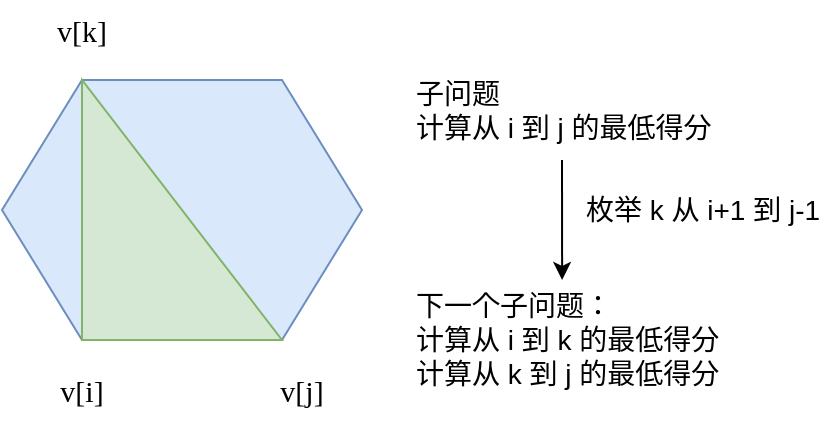 <mxfile version="22.0.3" type="device">
  <diagram name="Page-1" id="hInNxTN01jFRHfQgWwI_">
    <mxGraphModel dx="1038" dy="770" grid="1" gridSize="10" guides="1" tooltips="1" connect="1" arrows="1" fold="1" page="1" pageScale="1" pageWidth="850" pageHeight="1100" math="0" shadow="0">
      <root>
        <mxCell id="0" />
        <mxCell id="1" parent="0" />
        <mxCell id="tK60V9xyH2oSDJY-tEqm-1" value="" style="shape=hexagon;perimeter=hexagonPerimeter2;whiteSpace=wrap;html=1;fixedSize=1;size=40;fillColor=#dae8fc;strokeColor=#6c8ebf;" parent="1" vertex="1">
          <mxGeometry x="350" y="330" width="180" height="130" as="geometry" />
        </mxCell>
        <mxCell id="tK60V9xyH2oSDJY-tEqm-4" value="" style="verticalLabelPosition=bottom;verticalAlign=top;html=1;shape=mxgraph.basic.orthogonal_triangle;fillColor=#d5e8d4;strokeColor=#82b366;" parent="1" vertex="1">
          <mxGeometry x="390" y="330" width="100" height="130" as="geometry" />
        </mxCell>
        <mxCell id="tK60V9xyH2oSDJY-tEqm-5" value="v[k]" style="text;html=1;strokeColor=none;fillColor=none;align=center;verticalAlign=middle;whiteSpace=wrap;rounded=0;fontSize=15;fontFamily=Comic Sans MS;" parent="1" vertex="1">
          <mxGeometry x="360" y="290" width="60" height="30" as="geometry" />
        </mxCell>
        <mxCell id="tK60V9xyH2oSDJY-tEqm-6" value="v[i]" style="text;html=1;strokeColor=none;fillColor=none;align=center;verticalAlign=middle;whiteSpace=wrap;rounded=0;fontSize=15;fontFamily=Comic Sans MS;" parent="1" vertex="1">
          <mxGeometry x="360" y="470" width="60" height="30" as="geometry" />
        </mxCell>
        <mxCell id="tK60V9xyH2oSDJY-tEqm-7" value="v[j]" style="text;html=1;strokeColor=none;fillColor=none;align=center;verticalAlign=middle;whiteSpace=wrap;rounded=0;fontSize=15;fontFamily=Comic Sans MS;" parent="1" vertex="1">
          <mxGeometry x="470" y="470" width="60" height="30" as="geometry" />
        </mxCell>
        <mxCell id="tK60V9xyH2oSDJY-tEqm-8" value="子问题&lt;br style=&quot;font-size: 14px;&quot;&gt;计算从 i 到 j 的最低得分" style="text;html=1;align=left;verticalAlign=middle;resizable=0;points=[];autosize=1;strokeColor=none;fillColor=none;fontFamily=Helvetica;fontSize=14;" parent="1" vertex="1">
          <mxGeometry x="555" y="320" width="170" height="50" as="geometry" />
        </mxCell>
        <mxCell id="tK60V9xyH2oSDJY-tEqm-9" value="&lt;div style=&quot;font-size: 14px;&quot;&gt;&lt;span style=&quot;background-color: initial; font-size: 14px;&quot;&gt;下一个子问题：&lt;/span&gt;&lt;/div&gt;计算从 i 到 k 的最低得分&lt;br style=&quot;font-size: 14px;&quot;&gt;计算从 k 到 j 的最低得分" style="text;html=1;align=left;verticalAlign=middle;resizable=0;points=[];autosize=1;strokeColor=none;fillColor=none;fontFamily=Helvetica;fontSize=14;" parent="1" vertex="1">
          <mxGeometry x="555" y="430" width="180" height="60" as="geometry" />
        </mxCell>
        <mxCell id="tK60V9xyH2oSDJY-tEqm-10" value="" style="endArrow=classic;html=1;rounded=0;entryX=0.417;entryY=0;entryDx=0;entryDy=0;entryPerimeter=0;" parent="1" target="tK60V9xyH2oSDJY-tEqm-9" edge="1">
          <mxGeometry width="50" height="50" relative="1" as="geometry">
            <mxPoint x="630" y="370" as="sourcePoint" />
            <mxPoint x="610" y="390" as="targetPoint" />
          </mxGeometry>
        </mxCell>
        <mxCell id="tK60V9xyH2oSDJY-tEqm-11" value="枚举 k 从 i+1 到 j-1" style="edgeLabel;html=1;align=center;verticalAlign=middle;resizable=0;points=[];fontSize=14;" parent="tK60V9xyH2oSDJY-tEqm-10" vertex="1" connectable="0">
          <mxGeometry x="-0.133" y="1" relative="1" as="geometry">
            <mxPoint x="69" y="-1" as="offset" />
          </mxGeometry>
        </mxCell>
      </root>
    </mxGraphModel>
  </diagram>
</mxfile>
